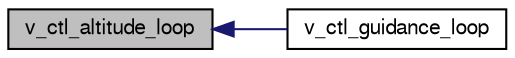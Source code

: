 digraph "v_ctl_altitude_loop"
{
  edge [fontname="FreeSans",fontsize="10",labelfontname="FreeSans",labelfontsize="10"];
  node [fontname="FreeSans",fontsize="10",shape=record];
  rankdir="LR";
  Node1 [label="v_ctl_altitude_loop",height=0.2,width=0.4,color="black", fillcolor="grey75", style="filled", fontcolor="black"];
  Node1 -> Node2 [dir="back",color="midnightblue",fontsize="10",style="solid",fontname="FreeSans"];
  Node2 [label="v_ctl_guidance_loop",height=0.2,width=0.4,color="black", fillcolor="white", style="filled",URL="$fixedwing_2guidance_2guidance__v_8c.html#a7fe0d6e838155d9c38c8cf8a8413cf21",tooltip="General guidance logic This will call the proper control loops according to the sub-modes. "];
}
